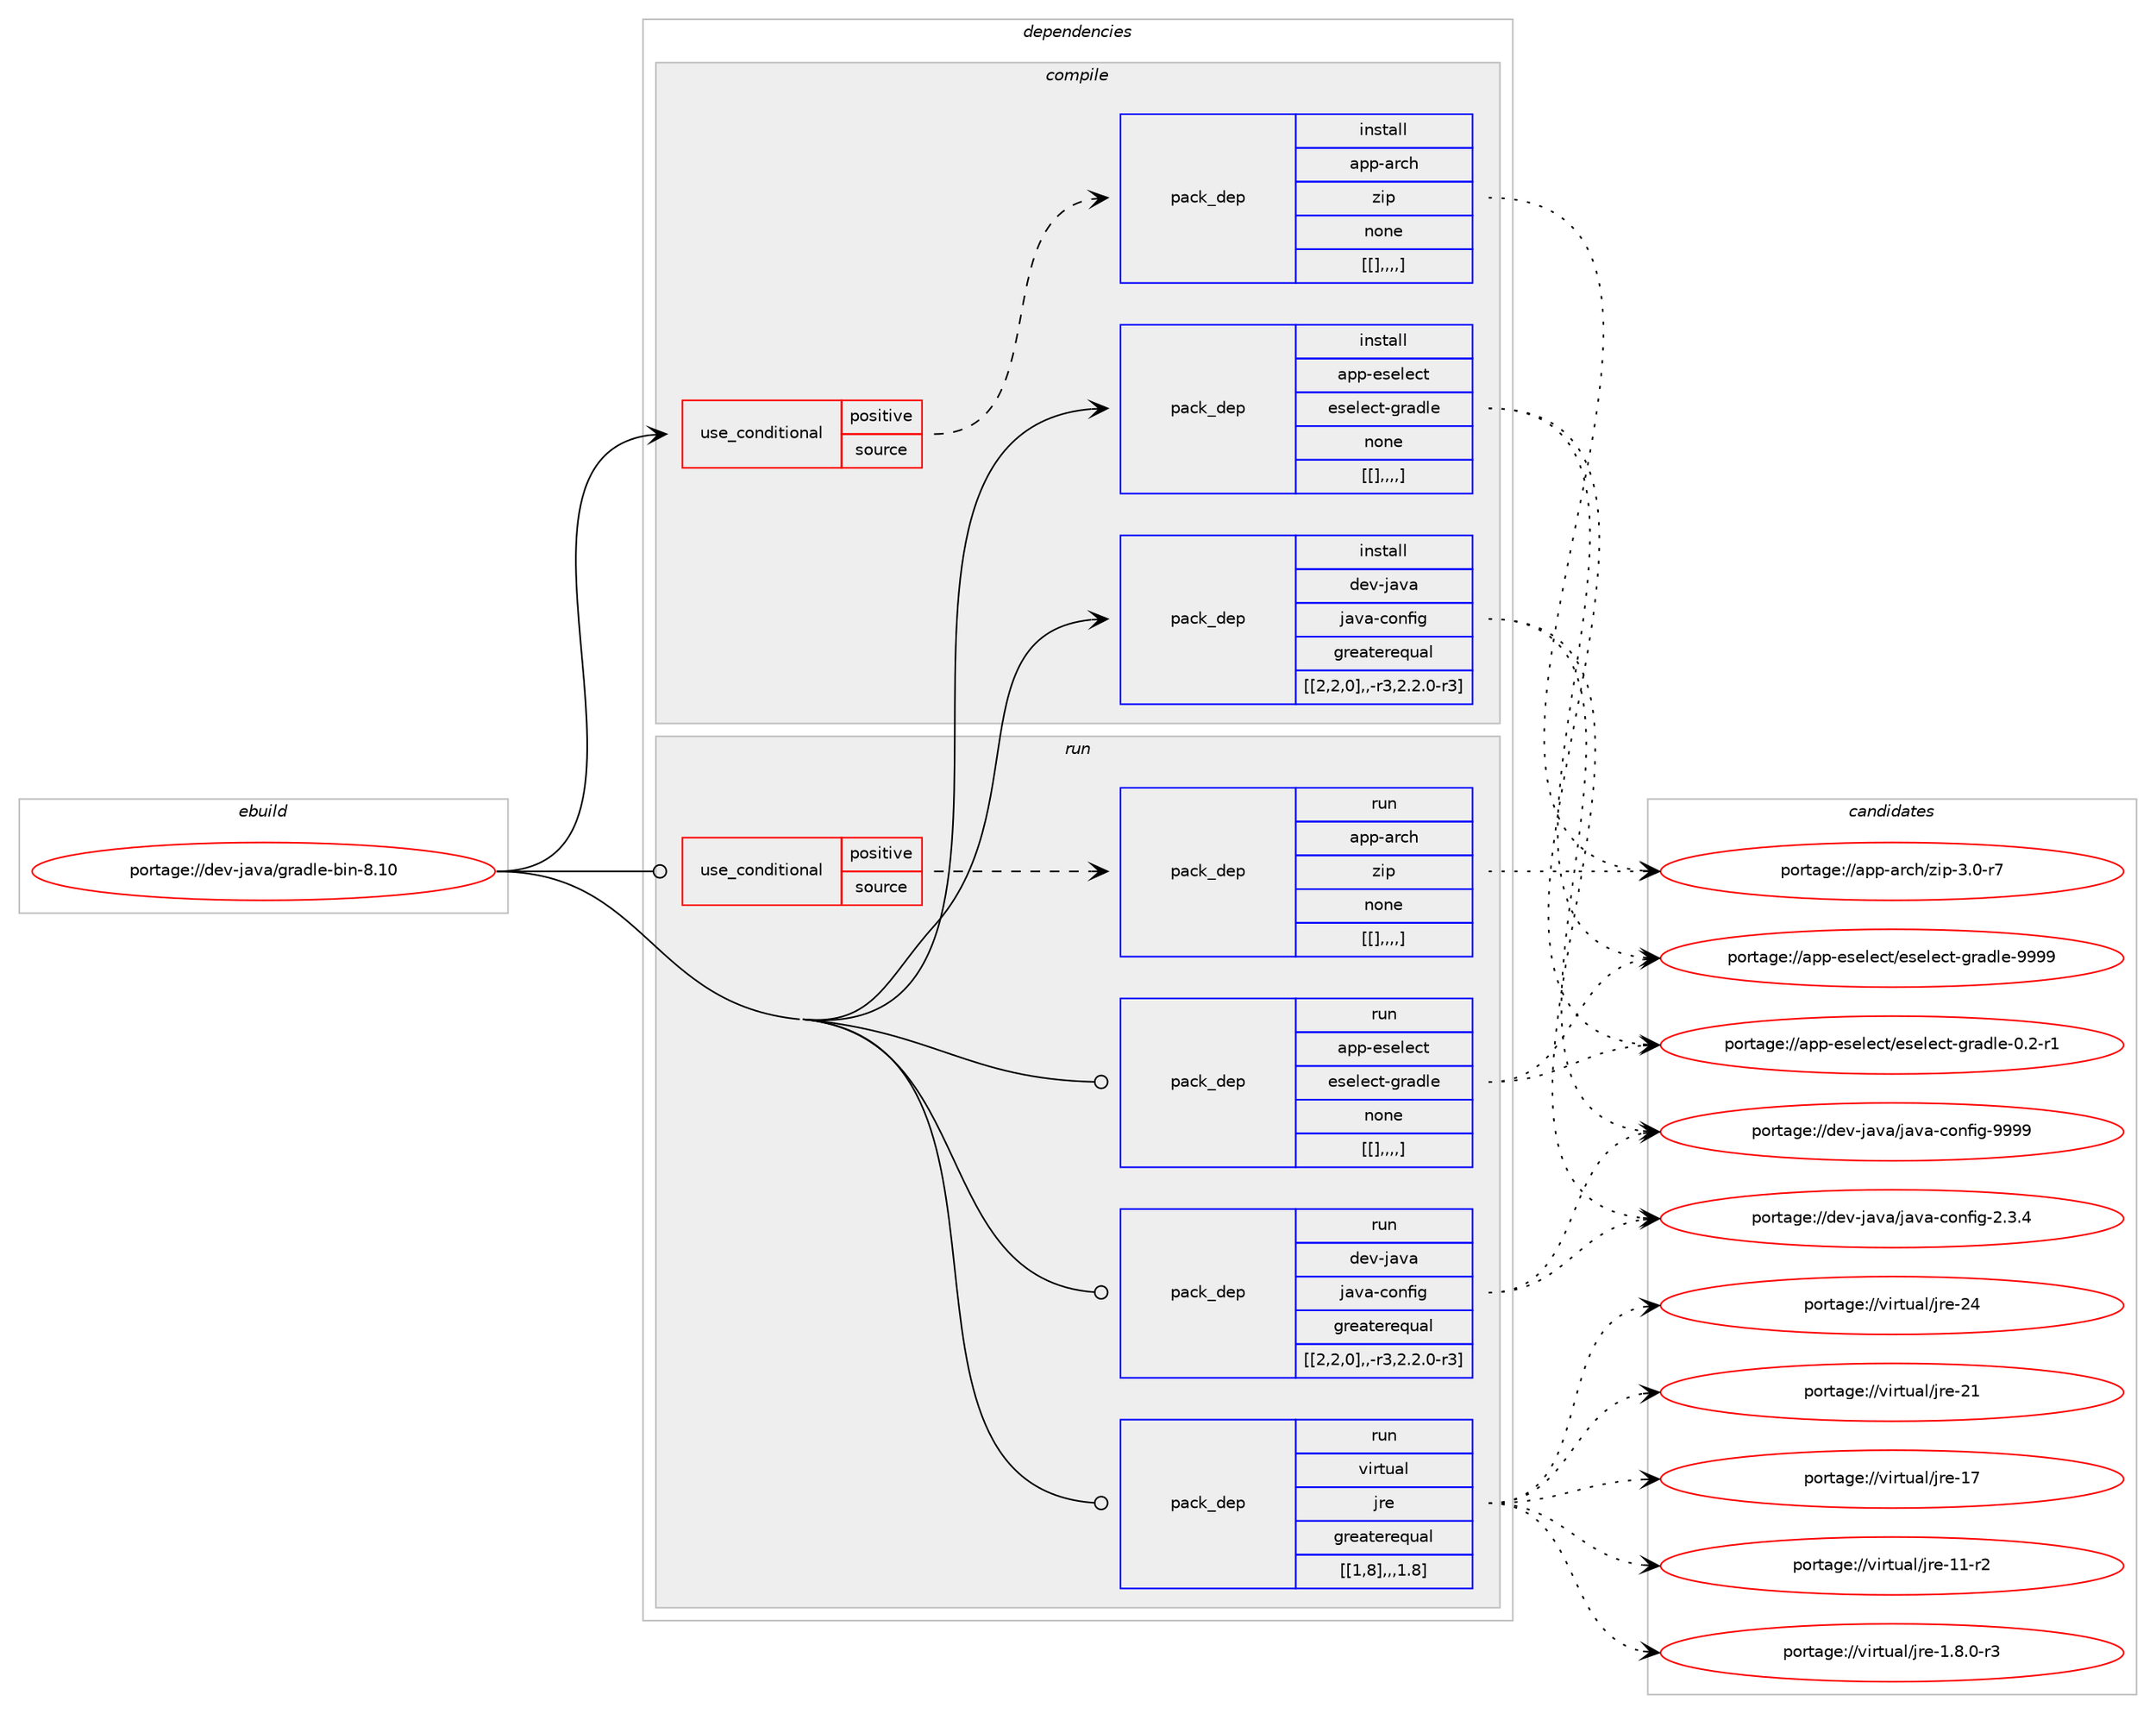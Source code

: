 digraph prolog {

# *************
# Graph options
# *************

newrank=true;
concentrate=true;
compound=true;
graph [rankdir=LR,fontname=Helvetica,fontsize=10,ranksep=1.5];#, ranksep=2.5, nodesep=0.2];
edge  [arrowhead=vee];
node  [fontname=Helvetica,fontsize=10];

# **********
# The ebuild
# **********

subgraph cluster_leftcol {
color=gray;
label=<<i>ebuild</i>>;
id [label="portage://dev-java/gradle-bin-8.10", color=red, width=4, href="../dev-java/gradle-bin-8.10.svg"];
}

# ****************
# The dependencies
# ****************

subgraph cluster_midcol {
color=gray;
label=<<i>dependencies</i>>;
subgraph cluster_compile {
fillcolor="#eeeeee";
style=filled;
label=<<i>compile</i>>;
subgraph cond22099 {
dependency94291 [label=<<TABLE BORDER="0" CELLBORDER="1" CELLSPACING="0" CELLPADDING="4"><TR><TD ROWSPAN="3" CELLPADDING="10">use_conditional</TD></TR><TR><TD>positive</TD></TR><TR><TD>source</TD></TR></TABLE>>, shape=none, color=red];
subgraph pack71142 {
dependency94292 [label=<<TABLE BORDER="0" CELLBORDER="1" CELLSPACING="0" CELLPADDING="4" WIDTH="220"><TR><TD ROWSPAN="6" CELLPADDING="30">pack_dep</TD></TR><TR><TD WIDTH="110">install</TD></TR><TR><TD>app-arch</TD></TR><TR><TD>zip</TD></TR><TR><TD>none</TD></TR><TR><TD>[[],,,,]</TD></TR></TABLE>>, shape=none, color=blue];
}
dependency94291:e -> dependency94292:w [weight=20,style="dashed",arrowhead="vee"];
}
id:e -> dependency94291:w [weight=20,style="solid",arrowhead="vee"];
subgraph pack71143 {
dependency94293 [label=<<TABLE BORDER="0" CELLBORDER="1" CELLSPACING="0" CELLPADDING="4" WIDTH="220"><TR><TD ROWSPAN="6" CELLPADDING="30">pack_dep</TD></TR><TR><TD WIDTH="110">install</TD></TR><TR><TD>app-eselect</TD></TR><TR><TD>eselect-gradle</TD></TR><TR><TD>none</TD></TR><TR><TD>[[],,,,]</TD></TR></TABLE>>, shape=none, color=blue];
}
id:e -> dependency94293:w [weight=20,style="solid",arrowhead="vee"];
subgraph pack71144 {
dependency94294 [label=<<TABLE BORDER="0" CELLBORDER="1" CELLSPACING="0" CELLPADDING="4" WIDTH="220"><TR><TD ROWSPAN="6" CELLPADDING="30">pack_dep</TD></TR><TR><TD WIDTH="110">install</TD></TR><TR><TD>dev-java</TD></TR><TR><TD>java-config</TD></TR><TR><TD>greaterequal</TD></TR><TR><TD>[[2,2,0],,-r3,2.2.0-r3]</TD></TR></TABLE>>, shape=none, color=blue];
}
id:e -> dependency94294:w [weight=20,style="solid",arrowhead="vee"];
}
subgraph cluster_compileandrun {
fillcolor="#eeeeee";
style=filled;
label=<<i>compile and run</i>>;
}
subgraph cluster_run {
fillcolor="#eeeeee";
style=filled;
label=<<i>run</i>>;
subgraph cond22100 {
dependency94295 [label=<<TABLE BORDER="0" CELLBORDER="1" CELLSPACING="0" CELLPADDING="4"><TR><TD ROWSPAN="3" CELLPADDING="10">use_conditional</TD></TR><TR><TD>positive</TD></TR><TR><TD>source</TD></TR></TABLE>>, shape=none, color=red];
subgraph pack71145 {
dependency94296 [label=<<TABLE BORDER="0" CELLBORDER="1" CELLSPACING="0" CELLPADDING="4" WIDTH="220"><TR><TD ROWSPAN="6" CELLPADDING="30">pack_dep</TD></TR><TR><TD WIDTH="110">run</TD></TR><TR><TD>app-arch</TD></TR><TR><TD>zip</TD></TR><TR><TD>none</TD></TR><TR><TD>[[],,,,]</TD></TR></TABLE>>, shape=none, color=blue];
}
dependency94295:e -> dependency94296:w [weight=20,style="dashed",arrowhead="vee"];
}
id:e -> dependency94295:w [weight=20,style="solid",arrowhead="odot"];
subgraph pack71146 {
dependency94297 [label=<<TABLE BORDER="0" CELLBORDER="1" CELLSPACING="0" CELLPADDING="4" WIDTH="220"><TR><TD ROWSPAN="6" CELLPADDING="30">pack_dep</TD></TR><TR><TD WIDTH="110">run</TD></TR><TR><TD>app-eselect</TD></TR><TR><TD>eselect-gradle</TD></TR><TR><TD>none</TD></TR><TR><TD>[[],,,,]</TD></TR></TABLE>>, shape=none, color=blue];
}
id:e -> dependency94297:w [weight=20,style="solid",arrowhead="odot"];
subgraph pack71147 {
dependency94298 [label=<<TABLE BORDER="0" CELLBORDER="1" CELLSPACING="0" CELLPADDING="4" WIDTH="220"><TR><TD ROWSPAN="6" CELLPADDING="30">pack_dep</TD></TR><TR><TD WIDTH="110">run</TD></TR><TR><TD>dev-java</TD></TR><TR><TD>java-config</TD></TR><TR><TD>greaterequal</TD></TR><TR><TD>[[2,2,0],,-r3,2.2.0-r3]</TD></TR></TABLE>>, shape=none, color=blue];
}
id:e -> dependency94298:w [weight=20,style="solid",arrowhead="odot"];
subgraph pack71148 {
dependency94299 [label=<<TABLE BORDER="0" CELLBORDER="1" CELLSPACING="0" CELLPADDING="4" WIDTH="220"><TR><TD ROWSPAN="6" CELLPADDING="30">pack_dep</TD></TR><TR><TD WIDTH="110">run</TD></TR><TR><TD>virtual</TD></TR><TR><TD>jre</TD></TR><TR><TD>greaterequal</TD></TR><TR><TD>[[1,8],,,1.8]</TD></TR></TABLE>>, shape=none, color=blue];
}
id:e -> dependency94299:w [weight=20,style="solid",arrowhead="odot"];
}
}

# **************
# The candidates
# **************

subgraph cluster_choices {
rank=same;
color=gray;
label=<<i>candidates</i>>;

subgraph choice71142 {
color=black;
nodesep=1;
choice9711211245971149910447122105112455146484511455 [label="portage://app-arch/zip-3.0-r7", color=red, width=4,href="../app-arch/zip-3.0-r7.svg"];
dependency94292:e -> choice9711211245971149910447122105112455146484511455:w [style=dotted,weight="100"];
}
subgraph choice71143 {
color=black;
nodesep=1;
choice971121124510111510110810199116471011151011081019911645103114971001081014557575757 [label="portage://app-eselect/eselect-gradle-9999", color=red, width=4,href="../app-eselect/eselect-gradle-9999.svg"];
choice97112112451011151011081019911647101115101108101991164510311497100108101454846504511449 [label="portage://app-eselect/eselect-gradle-0.2-r1", color=red, width=4,href="../app-eselect/eselect-gradle-0.2-r1.svg"];
dependency94293:e -> choice971121124510111510110810199116471011151011081019911645103114971001081014557575757:w [style=dotted,weight="100"];
dependency94293:e -> choice97112112451011151011081019911647101115101108101991164510311497100108101454846504511449:w [style=dotted,weight="100"];
}
subgraph choice71144 {
color=black;
nodesep=1;
choice10010111845106971189747106971189745991111101021051034557575757 [label="portage://dev-java/java-config-9999", color=red, width=4,href="../dev-java/java-config-9999.svg"];
choice1001011184510697118974710697118974599111110102105103455046514652 [label="portage://dev-java/java-config-2.3.4", color=red, width=4,href="../dev-java/java-config-2.3.4.svg"];
dependency94294:e -> choice10010111845106971189747106971189745991111101021051034557575757:w [style=dotted,weight="100"];
dependency94294:e -> choice1001011184510697118974710697118974599111110102105103455046514652:w [style=dotted,weight="100"];
}
subgraph choice71145 {
color=black;
nodesep=1;
choice9711211245971149910447122105112455146484511455 [label="portage://app-arch/zip-3.0-r7", color=red, width=4,href="../app-arch/zip-3.0-r7.svg"];
dependency94296:e -> choice9711211245971149910447122105112455146484511455:w [style=dotted,weight="100"];
}
subgraph choice71146 {
color=black;
nodesep=1;
choice971121124510111510110810199116471011151011081019911645103114971001081014557575757 [label="portage://app-eselect/eselect-gradle-9999", color=red, width=4,href="../app-eselect/eselect-gradle-9999.svg"];
choice97112112451011151011081019911647101115101108101991164510311497100108101454846504511449 [label="portage://app-eselect/eselect-gradle-0.2-r1", color=red, width=4,href="../app-eselect/eselect-gradle-0.2-r1.svg"];
dependency94297:e -> choice971121124510111510110810199116471011151011081019911645103114971001081014557575757:w [style=dotted,weight="100"];
dependency94297:e -> choice97112112451011151011081019911647101115101108101991164510311497100108101454846504511449:w [style=dotted,weight="100"];
}
subgraph choice71147 {
color=black;
nodesep=1;
choice10010111845106971189747106971189745991111101021051034557575757 [label="portage://dev-java/java-config-9999", color=red, width=4,href="../dev-java/java-config-9999.svg"];
choice1001011184510697118974710697118974599111110102105103455046514652 [label="portage://dev-java/java-config-2.3.4", color=red, width=4,href="../dev-java/java-config-2.3.4.svg"];
dependency94298:e -> choice10010111845106971189747106971189745991111101021051034557575757:w [style=dotted,weight="100"];
dependency94298:e -> choice1001011184510697118974710697118974599111110102105103455046514652:w [style=dotted,weight="100"];
}
subgraph choice71148 {
color=black;
nodesep=1;
choice1181051141161179710847106114101455052 [label="portage://virtual/jre-24", color=red, width=4,href="../virtual/jre-24.svg"];
choice1181051141161179710847106114101455049 [label="portage://virtual/jre-21", color=red, width=4,href="../virtual/jre-21.svg"];
choice1181051141161179710847106114101454955 [label="portage://virtual/jre-17", color=red, width=4,href="../virtual/jre-17.svg"];
choice11810511411611797108471061141014549494511450 [label="portage://virtual/jre-11-r2", color=red, width=4,href="../virtual/jre-11-r2.svg"];
choice11810511411611797108471061141014549465646484511451 [label="portage://virtual/jre-1.8.0-r3", color=red, width=4,href="../virtual/jre-1.8.0-r3.svg"];
dependency94299:e -> choice1181051141161179710847106114101455052:w [style=dotted,weight="100"];
dependency94299:e -> choice1181051141161179710847106114101455049:w [style=dotted,weight="100"];
dependency94299:e -> choice1181051141161179710847106114101454955:w [style=dotted,weight="100"];
dependency94299:e -> choice11810511411611797108471061141014549494511450:w [style=dotted,weight="100"];
dependency94299:e -> choice11810511411611797108471061141014549465646484511451:w [style=dotted,weight="100"];
}
}

}
